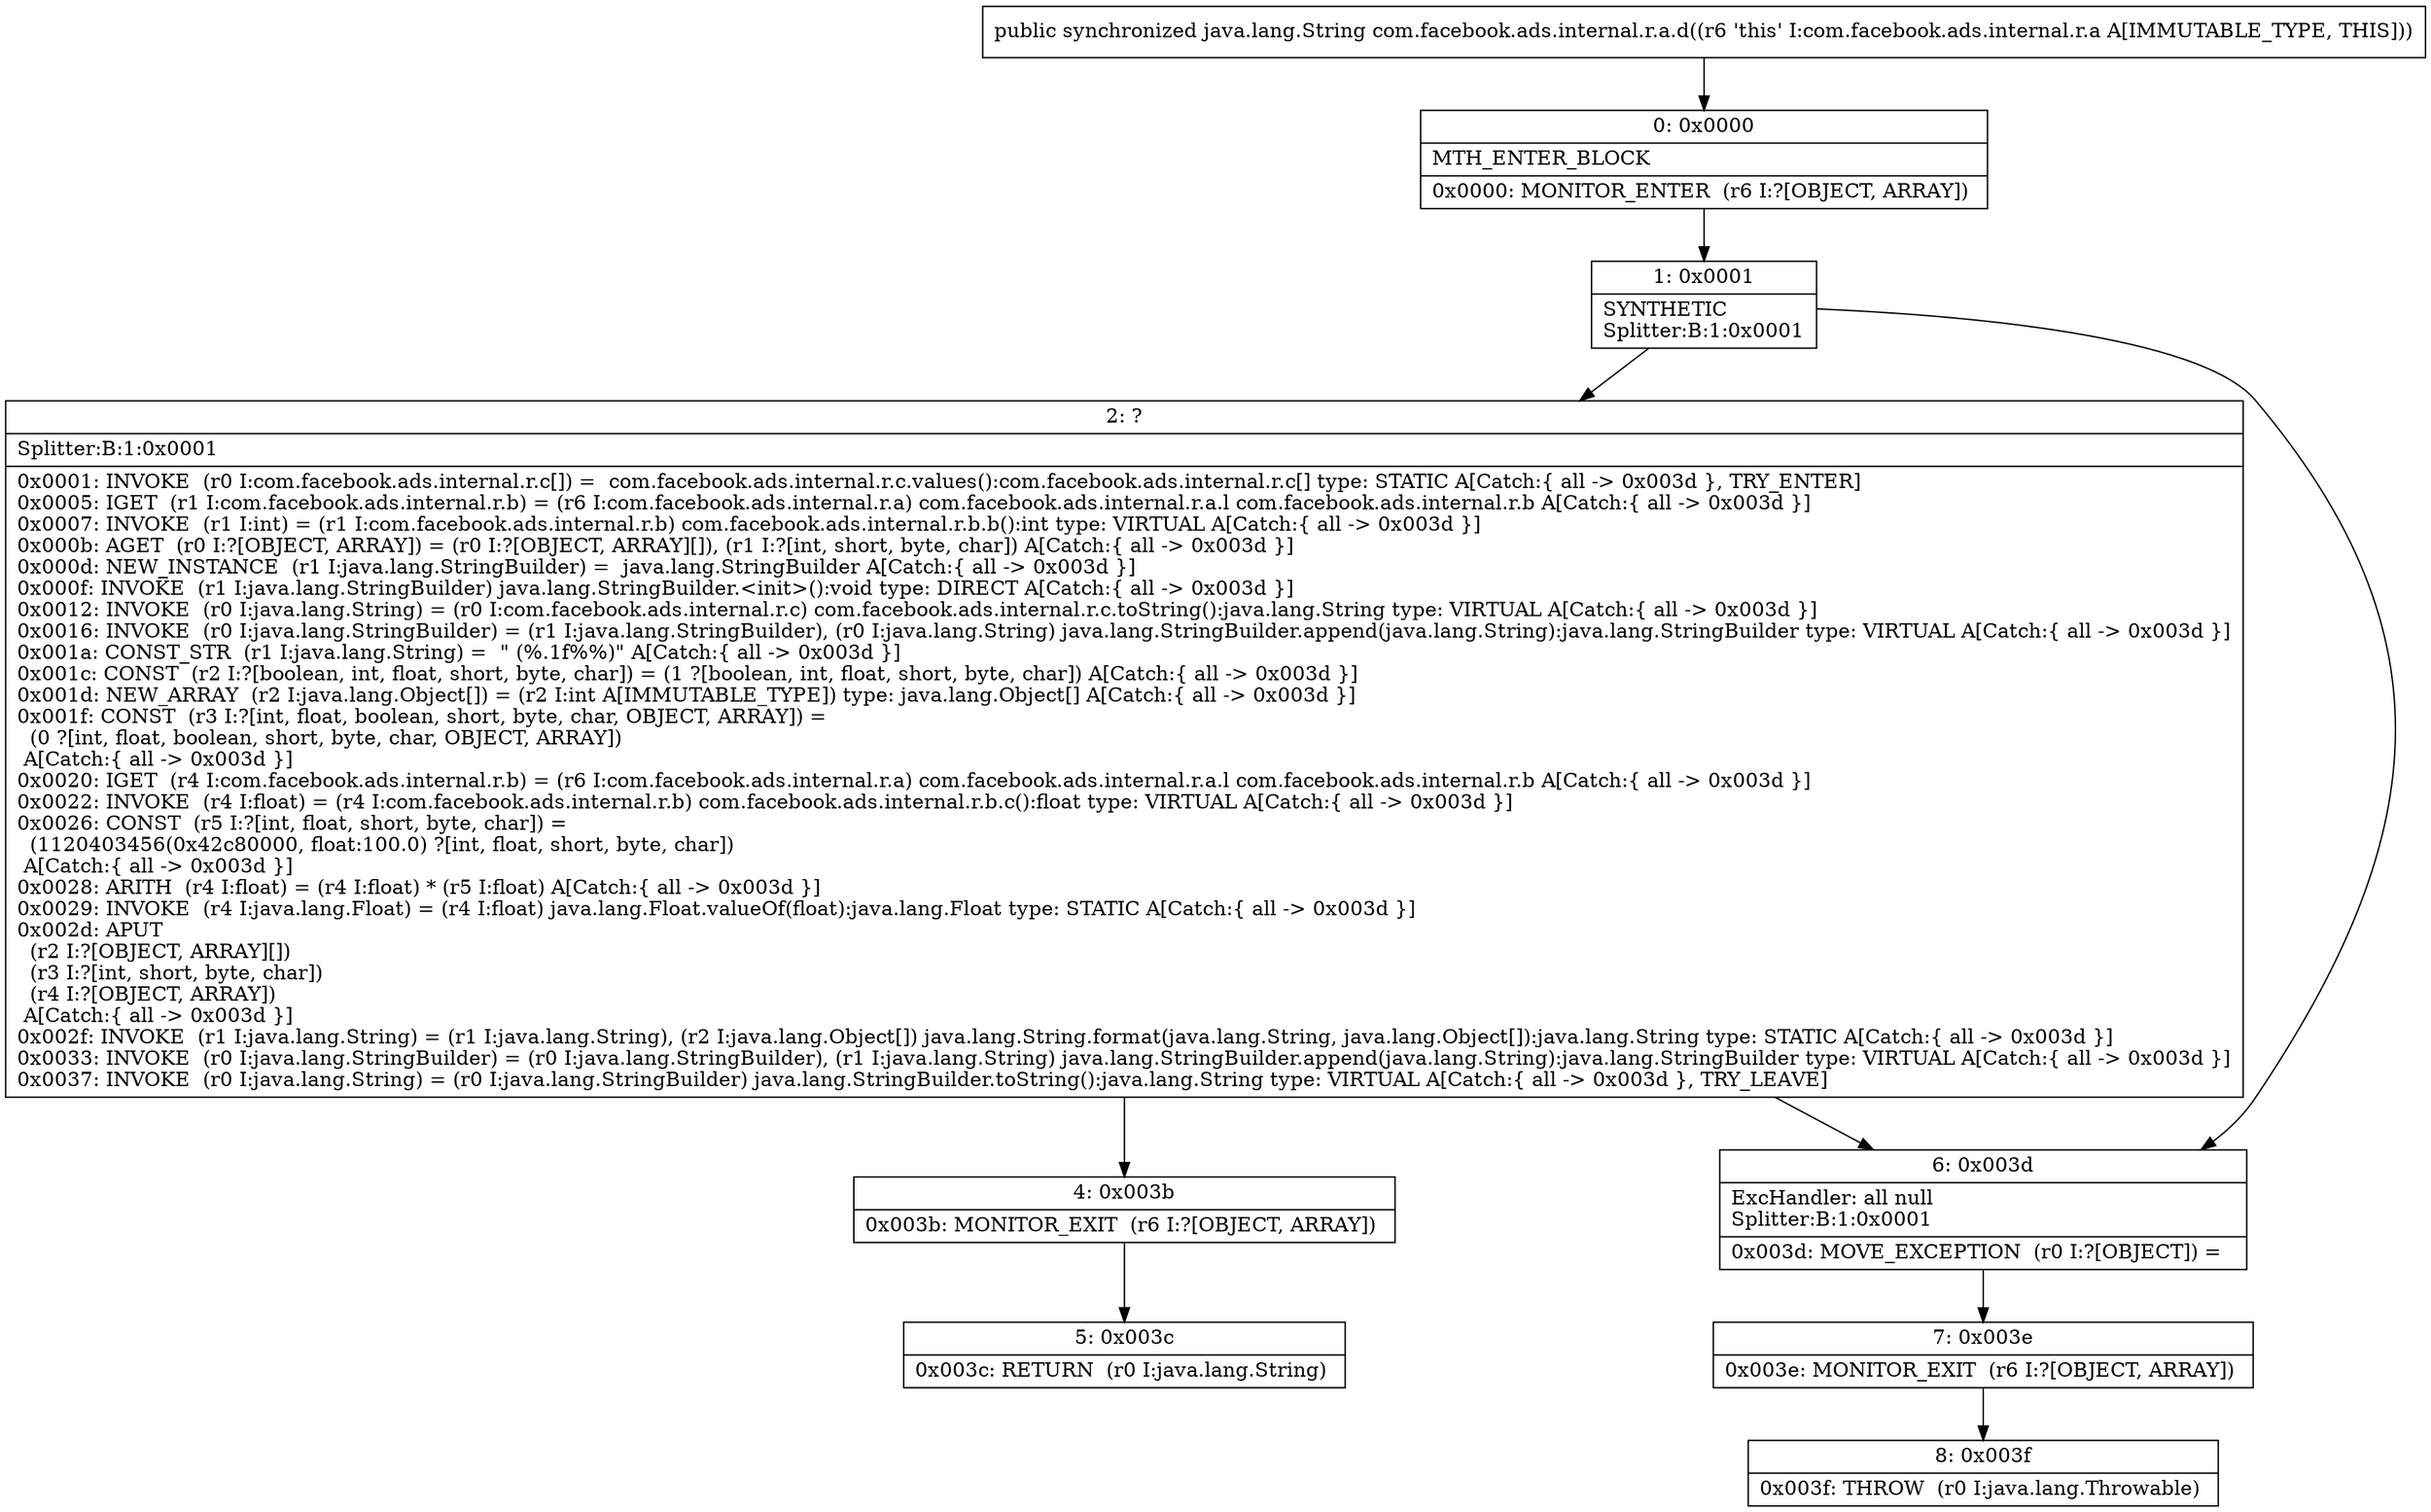 digraph "CFG forcom.facebook.ads.internal.r.a.d()Ljava\/lang\/String;" {
Node_0 [shape=record,label="{0\:\ 0x0000|MTH_ENTER_BLOCK\l|0x0000: MONITOR_ENTER  (r6 I:?[OBJECT, ARRAY]) \l}"];
Node_1 [shape=record,label="{1\:\ 0x0001|SYNTHETIC\lSplitter:B:1:0x0001\l}"];
Node_2 [shape=record,label="{2\:\ ?|Splitter:B:1:0x0001\l|0x0001: INVOKE  (r0 I:com.facebook.ads.internal.r.c[]) =  com.facebook.ads.internal.r.c.values():com.facebook.ads.internal.r.c[] type: STATIC A[Catch:\{ all \-\> 0x003d \}, TRY_ENTER]\l0x0005: IGET  (r1 I:com.facebook.ads.internal.r.b) = (r6 I:com.facebook.ads.internal.r.a) com.facebook.ads.internal.r.a.l com.facebook.ads.internal.r.b A[Catch:\{ all \-\> 0x003d \}]\l0x0007: INVOKE  (r1 I:int) = (r1 I:com.facebook.ads.internal.r.b) com.facebook.ads.internal.r.b.b():int type: VIRTUAL A[Catch:\{ all \-\> 0x003d \}]\l0x000b: AGET  (r0 I:?[OBJECT, ARRAY]) = (r0 I:?[OBJECT, ARRAY][]), (r1 I:?[int, short, byte, char]) A[Catch:\{ all \-\> 0x003d \}]\l0x000d: NEW_INSTANCE  (r1 I:java.lang.StringBuilder) =  java.lang.StringBuilder A[Catch:\{ all \-\> 0x003d \}]\l0x000f: INVOKE  (r1 I:java.lang.StringBuilder) java.lang.StringBuilder.\<init\>():void type: DIRECT A[Catch:\{ all \-\> 0x003d \}]\l0x0012: INVOKE  (r0 I:java.lang.String) = (r0 I:com.facebook.ads.internal.r.c) com.facebook.ads.internal.r.c.toString():java.lang.String type: VIRTUAL A[Catch:\{ all \-\> 0x003d \}]\l0x0016: INVOKE  (r0 I:java.lang.StringBuilder) = (r1 I:java.lang.StringBuilder), (r0 I:java.lang.String) java.lang.StringBuilder.append(java.lang.String):java.lang.StringBuilder type: VIRTUAL A[Catch:\{ all \-\> 0x003d \}]\l0x001a: CONST_STR  (r1 I:java.lang.String) =  \" (%.1f%%)\" A[Catch:\{ all \-\> 0x003d \}]\l0x001c: CONST  (r2 I:?[boolean, int, float, short, byte, char]) = (1 ?[boolean, int, float, short, byte, char]) A[Catch:\{ all \-\> 0x003d \}]\l0x001d: NEW_ARRAY  (r2 I:java.lang.Object[]) = (r2 I:int A[IMMUTABLE_TYPE]) type: java.lang.Object[] A[Catch:\{ all \-\> 0x003d \}]\l0x001f: CONST  (r3 I:?[int, float, boolean, short, byte, char, OBJECT, ARRAY]) = \l  (0 ?[int, float, boolean, short, byte, char, OBJECT, ARRAY])\l A[Catch:\{ all \-\> 0x003d \}]\l0x0020: IGET  (r4 I:com.facebook.ads.internal.r.b) = (r6 I:com.facebook.ads.internal.r.a) com.facebook.ads.internal.r.a.l com.facebook.ads.internal.r.b A[Catch:\{ all \-\> 0x003d \}]\l0x0022: INVOKE  (r4 I:float) = (r4 I:com.facebook.ads.internal.r.b) com.facebook.ads.internal.r.b.c():float type: VIRTUAL A[Catch:\{ all \-\> 0x003d \}]\l0x0026: CONST  (r5 I:?[int, float, short, byte, char]) = \l  (1120403456(0x42c80000, float:100.0) ?[int, float, short, byte, char])\l A[Catch:\{ all \-\> 0x003d \}]\l0x0028: ARITH  (r4 I:float) = (r4 I:float) * (r5 I:float) A[Catch:\{ all \-\> 0x003d \}]\l0x0029: INVOKE  (r4 I:java.lang.Float) = (r4 I:float) java.lang.Float.valueOf(float):java.lang.Float type: STATIC A[Catch:\{ all \-\> 0x003d \}]\l0x002d: APUT  \l  (r2 I:?[OBJECT, ARRAY][])\l  (r3 I:?[int, short, byte, char])\l  (r4 I:?[OBJECT, ARRAY])\l A[Catch:\{ all \-\> 0x003d \}]\l0x002f: INVOKE  (r1 I:java.lang.String) = (r1 I:java.lang.String), (r2 I:java.lang.Object[]) java.lang.String.format(java.lang.String, java.lang.Object[]):java.lang.String type: STATIC A[Catch:\{ all \-\> 0x003d \}]\l0x0033: INVOKE  (r0 I:java.lang.StringBuilder) = (r0 I:java.lang.StringBuilder), (r1 I:java.lang.String) java.lang.StringBuilder.append(java.lang.String):java.lang.StringBuilder type: VIRTUAL A[Catch:\{ all \-\> 0x003d \}]\l0x0037: INVOKE  (r0 I:java.lang.String) = (r0 I:java.lang.StringBuilder) java.lang.StringBuilder.toString():java.lang.String type: VIRTUAL A[Catch:\{ all \-\> 0x003d \}, TRY_LEAVE]\l}"];
Node_4 [shape=record,label="{4\:\ 0x003b|0x003b: MONITOR_EXIT  (r6 I:?[OBJECT, ARRAY]) \l}"];
Node_5 [shape=record,label="{5\:\ 0x003c|0x003c: RETURN  (r0 I:java.lang.String) \l}"];
Node_6 [shape=record,label="{6\:\ 0x003d|ExcHandler: all null\lSplitter:B:1:0x0001\l|0x003d: MOVE_EXCEPTION  (r0 I:?[OBJECT]) =  \l}"];
Node_7 [shape=record,label="{7\:\ 0x003e|0x003e: MONITOR_EXIT  (r6 I:?[OBJECT, ARRAY]) \l}"];
Node_8 [shape=record,label="{8\:\ 0x003f|0x003f: THROW  (r0 I:java.lang.Throwable) \l}"];
MethodNode[shape=record,label="{public synchronized java.lang.String com.facebook.ads.internal.r.a.d((r6 'this' I:com.facebook.ads.internal.r.a A[IMMUTABLE_TYPE, THIS])) }"];
MethodNode -> Node_0;
Node_0 -> Node_1;
Node_1 -> Node_2;
Node_1 -> Node_6;
Node_2 -> Node_6;
Node_2 -> Node_4;
Node_4 -> Node_5;
Node_6 -> Node_7;
Node_7 -> Node_8;
}

